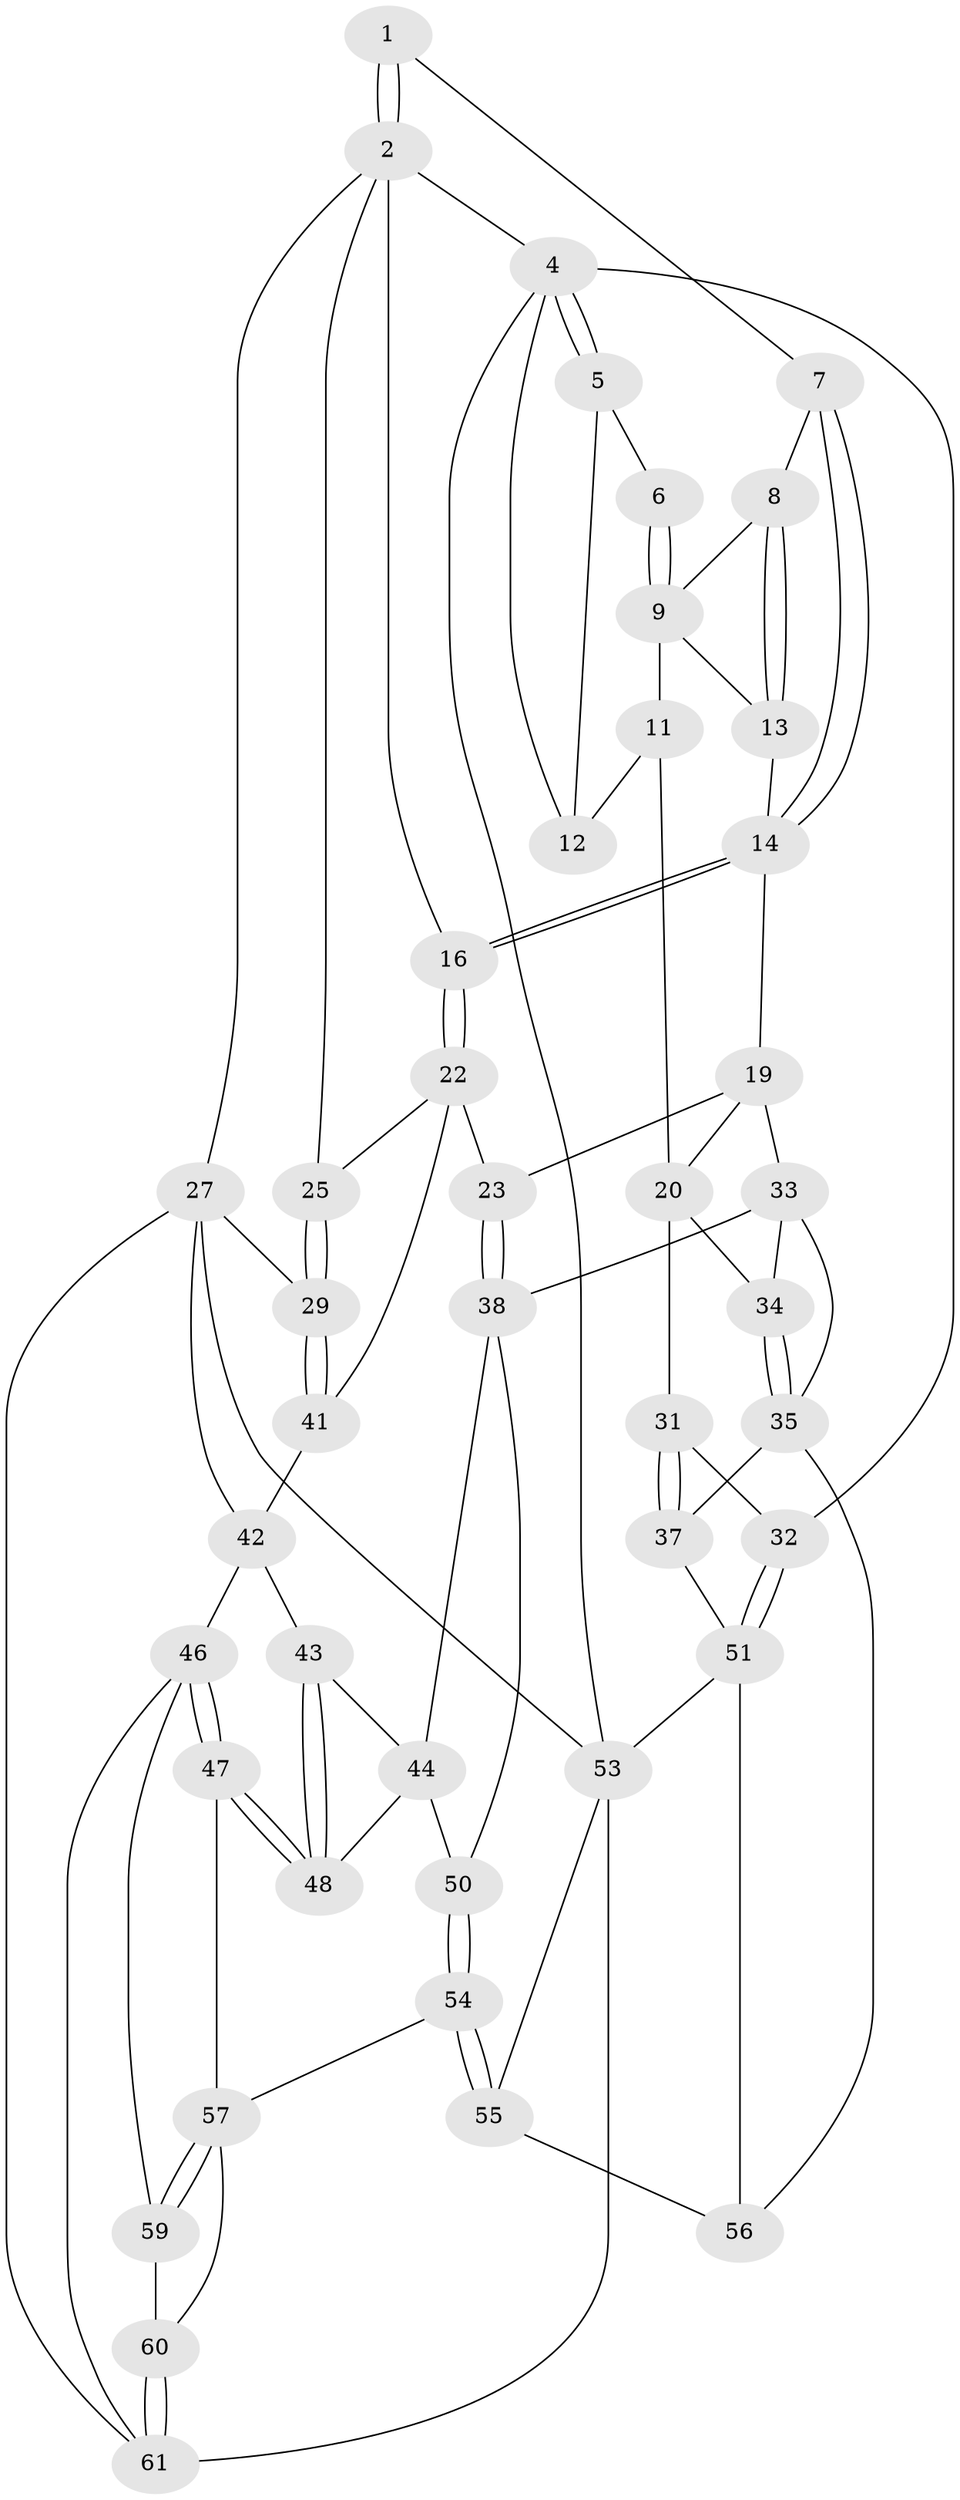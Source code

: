 // original degree distribution, {3: 0.03125, 5: 0.5625, 6: 0.1875, 4: 0.21875}
// Generated by graph-tools (version 1.1) at 2025/11/02/27/25 16:11:53]
// undirected, 44 vertices, 96 edges
graph export_dot {
graph [start="1"]
  node [color=gray90,style=filled];
  1 [pos="+0.5641233887271917+0"];
  2 [pos="+0.7912469011460994+0",super="+3"];
  4 [pos="+0+0",super="+18"];
  5 [pos="+0.07747395010810035+0"];
  6 [pos="+0.3434879808769187+0"];
  7 [pos="+0.48194246017609554+0.1020001536645474"];
  8 [pos="+0.4504394524625765+0.1006847088433902"];
  9 [pos="+0.34501922861284584+0.002364990874162944",super="+10"];
  11 [pos="+0.2616267309198961+0.19864245321130006",super="+21"];
  12 [pos="+0.12660085158085285+0.0434968541106582",super="+17"];
  13 [pos="+0.3232187273749832+0.1729401915055041"];
  14 [pos="+0.5338226036595443+0.20667447683384907",super="+15"];
  16 [pos="+0.6422729926562117+0.24642475078544948"];
  19 [pos="+0.3843639100782782+0.4007509481709492",super="+24"];
  20 [pos="+0.3314294885752033+0.41219452572629306",super="+30"];
  22 [pos="+0.6979782748368035+0.4157186210464959",super="+26"];
  23 [pos="+0.6751703727855315+0.42802905197315944"];
  25 [pos="+1+0"];
  27 [pos="+1+1",super="+28"];
  29 [pos="+1+0.5451044698175318"];
  31 [pos="+0.2250311720456826+0.5078486153144406"];
  32 [pos="+0+0.427375943614516"];
  33 [pos="+0.4686658935989983+0.6310437287890602",super="+40"];
  34 [pos="+0.36415673026899587+0.5218173291451457"];
  35 [pos="+0.27635083091683704+0.7669325120055142",super="+36"];
  37 [pos="+0.24651877671528047+0.7284199925554805"];
  38 [pos="+0.6213473845016245+0.6793427123200246",super="+39"];
  41 [pos="+0.750050194886196+0.4464179561070451"];
  42 [pos="+0.7794489828581159+0.5454316604421577",super="+45"];
  43 [pos="+0.7303692576221732+0.6792534024791715"];
  44 [pos="+0.6838231610281281+0.7096855169142648",super="+49"];
  46 [pos="+0.8030812092364393+0.8505386923469",super="+63"];
  47 [pos="+0.800437465674769+0.8496005193780414"];
  48 [pos="+0.7754998631887975+0.8093809418583627"];
  50 [pos="+0.5757267175979369+0.8170285003880398"];
  51 [pos="+0+0.5842281278261289",super="+52"];
  53 [pos="+0+1",super="+62"];
  54 [pos="+0.573893535555086+0.8469444600206346"];
  55 [pos="+0.3948787325701635+0.9584713386689278"];
  56 [pos="+0.2764837519663451+0.8092752566564644"];
  57 [pos="+0.6826959439031259+0.8607286747637855",super="+58"];
  59 [pos="+0.6952128630391938+0.9956182612486274"];
  60 [pos="+0.6371501951730216+0.9541546189570208"];
  61 [pos="+0.5197995673974406+1",super="+64"];
  1 -- 2;
  1 -- 2;
  1 -- 7;
  2 -- 16;
  2 -- 25;
  2 -- 27;
  2 -- 4;
  4 -- 5;
  4 -- 5;
  4 -- 53;
  4 -- 32;
  4 -- 12;
  5 -- 6;
  5 -- 12;
  6 -- 9;
  6 -- 9;
  7 -- 8;
  7 -- 14;
  7 -- 14;
  8 -- 9;
  8 -- 13;
  8 -- 13;
  9 -- 11;
  9 -- 13;
  11 -- 12 [weight=2];
  11 -- 20;
  13 -- 14;
  14 -- 16;
  14 -- 16;
  14 -- 19;
  16 -- 22;
  16 -- 22;
  19 -- 20;
  19 -- 33;
  19 -- 23;
  20 -- 34;
  20 -- 31;
  22 -- 23;
  22 -- 25;
  22 -- 41;
  23 -- 38;
  23 -- 38;
  25 -- 29;
  25 -- 29;
  27 -- 53;
  27 -- 29;
  27 -- 42;
  27 -- 61;
  29 -- 41;
  29 -- 41;
  31 -- 32;
  31 -- 37;
  31 -- 37;
  32 -- 51;
  32 -- 51;
  33 -- 34;
  33 -- 35;
  33 -- 38;
  34 -- 35;
  34 -- 35;
  35 -- 56;
  35 -- 37;
  37 -- 51;
  38 -- 44;
  38 -- 50;
  41 -- 42;
  42 -- 43;
  42 -- 46;
  43 -- 44;
  43 -- 48;
  43 -- 48;
  44 -- 48;
  44 -- 50;
  46 -- 47;
  46 -- 47;
  46 -- 59;
  46 -- 61;
  47 -- 48;
  47 -- 48;
  47 -- 57;
  50 -- 54;
  50 -- 54;
  51 -- 56;
  51 -- 53;
  53 -- 61;
  53 -- 55;
  54 -- 55;
  54 -- 55;
  54 -- 57;
  55 -- 56;
  57 -- 59;
  57 -- 59;
  57 -- 60;
  59 -- 60;
  60 -- 61;
  60 -- 61;
}
